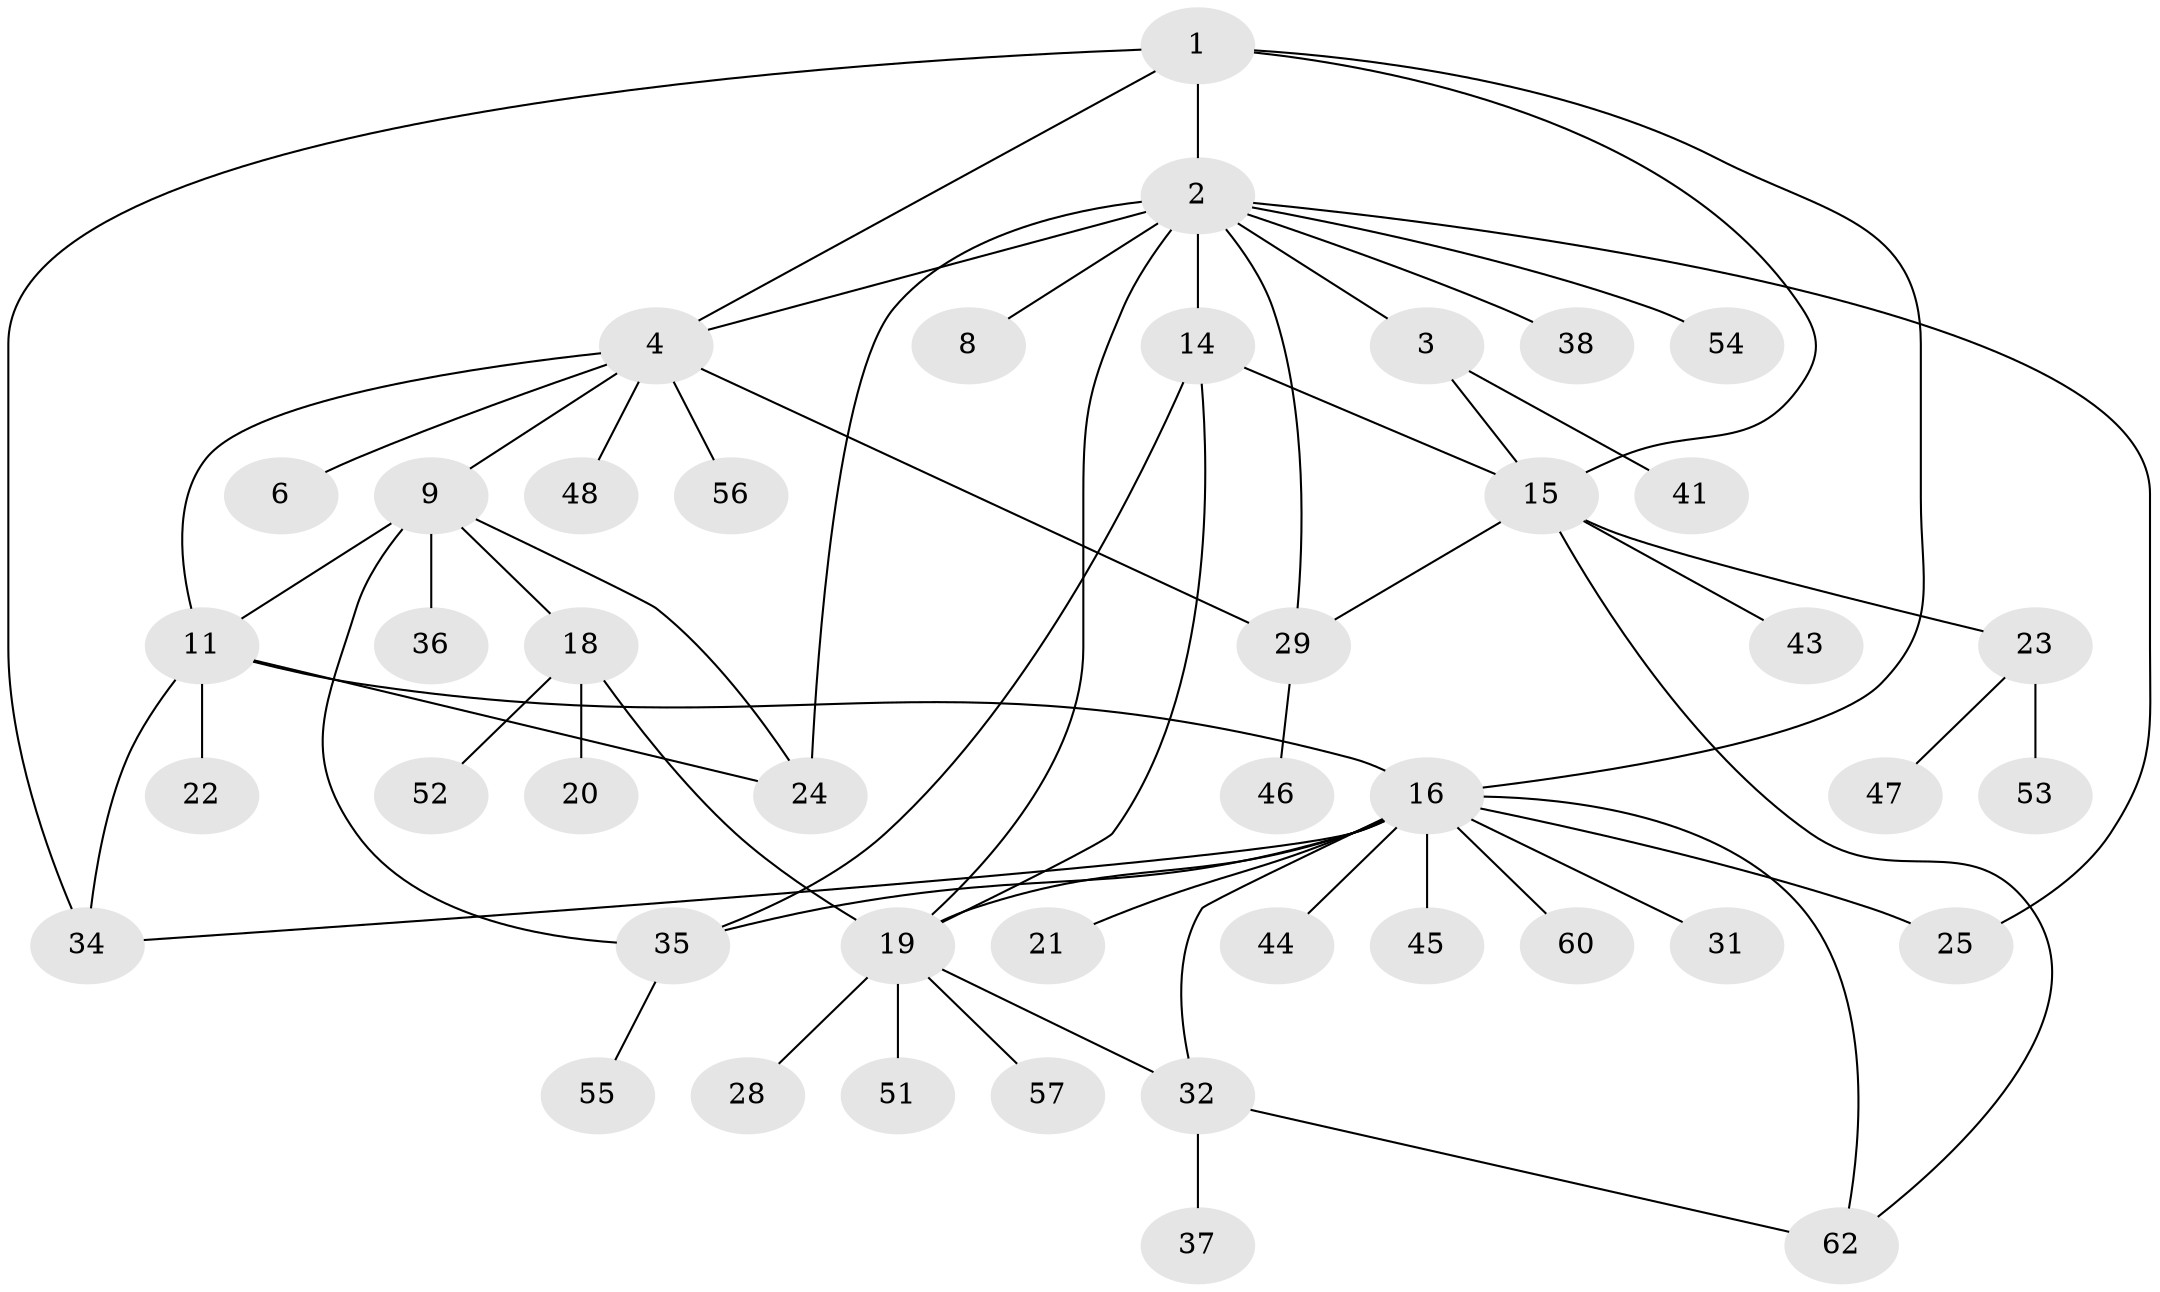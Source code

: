 // Generated by graph-tools (version 1.1) at 2025/51/02/27/25 19:51:57]
// undirected, 44 vertices, 63 edges
graph export_dot {
graph [start="1"]
  node [color=gray90,style=filled];
  1 [super="+27"];
  2 [super="+7"];
  3 [super="+5"];
  4 [super="+10"];
  6;
  8;
  9 [super="+12"];
  11 [super="+13"];
  14 [super="+33"];
  15 [super="+30"];
  16 [super="+17"];
  18 [super="+39"];
  19 [super="+42"];
  20 [super="+26"];
  21 [super="+50"];
  22;
  23;
  24 [super="+40"];
  25;
  28;
  29 [super="+58"];
  31;
  32 [super="+61"];
  34;
  35 [super="+59"];
  36;
  37;
  38;
  41;
  43;
  44 [super="+49"];
  45;
  46;
  47;
  48;
  51;
  52;
  53;
  54;
  55;
  56;
  57;
  60;
  62;
  1 -- 2;
  1 -- 15;
  1 -- 16;
  1 -- 34;
  1 -- 4;
  2 -- 3;
  2 -- 4;
  2 -- 8;
  2 -- 14;
  2 -- 19 [weight=2];
  2 -- 25;
  2 -- 38;
  2 -- 24;
  2 -- 54;
  2 -- 29;
  3 -- 15;
  3 -- 41;
  4 -- 6;
  4 -- 9;
  4 -- 29;
  4 -- 48;
  4 -- 11;
  4 -- 56;
  9 -- 11;
  9 -- 18;
  9 -- 35;
  9 -- 36;
  9 -- 24;
  11 -- 16;
  11 -- 34;
  11 -- 22;
  11 -- 24;
  14 -- 15;
  14 -- 35;
  14 -- 19;
  15 -- 23;
  15 -- 43;
  15 -- 62;
  15 -- 29;
  16 -- 21;
  16 -- 25;
  16 -- 31;
  16 -- 32;
  16 -- 34;
  16 -- 44;
  16 -- 45;
  16 -- 60;
  16 -- 62;
  16 -- 19;
  16 -- 35;
  18 -- 19;
  18 -- 20;
  18 -- 52;
  19 -- 28;
  19 -- 32;
  19 -- 51;
  19 -- 57;
  23 -- 47;
  23 -- 53;
  29 -- 46;
  32 -- 37;
  32 -- 62;
  35 -- 55;
}
